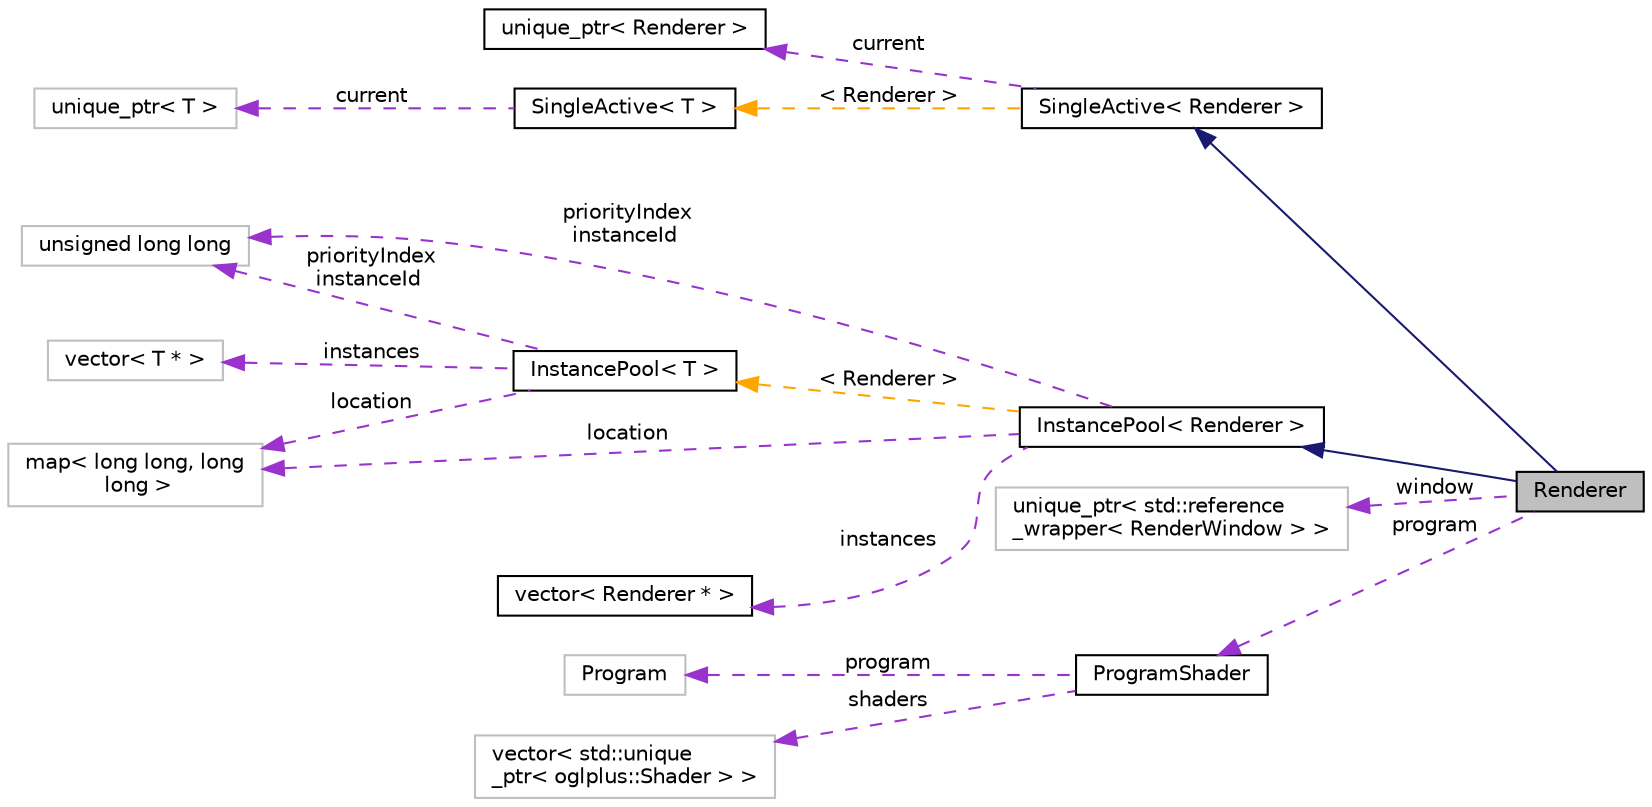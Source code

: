 digraph "Renderer"
{
 // INTERACTIVE_SVG=YES
 // LATEX_PDF_SIZE
  edge [fontname="Helvetica",fontsize="10",labelfontname="Helvetica",labelfontsize="10"];
  node [fontname="Helvetica",fontsize="10",shape=record];
  rankdir="LR";
  Node1 [label="Renderer",height=0.2,width=0.4,color="black", fillcolor="grey75", style="filled", fontcolor="black",tooltip="A base class for renderers. All the rendering logic should reside in the abstract method Render"];
  Node2 -> Node1 [dir="back",color="midnightblue",fontsize="10",style="solid",fontname="Helvetica"];
  Node2 [label="SingleActive\< Renderer \>",height=0.2,width=0.4,color="black", fillcolor="white", style="filled",URL="$class_single_active.html",tooltip=" "];
  Node3 -> Node2 [dir="back",color="darkorchid3",fontsize="10",style="dashed",label=" current" ,fontname="Helvetica"];
  Node3 [label="unique_ptr\< Renderer \>",height=0.2,width=0.4,color="black", fillcolor="white", style="filled",URL="$classstatic_01std_1_1unique__ptr_3_01_renderer_01_4.html",tooltip=" "];
  Node4 -> Node2 [dir="back",color="orange",fontsize="10",style="dashed",label=" \< Renderer \>" ,fontname="Helvetica"];
  Node4 [label="SingleActive\< T \>",height=0.2,width=0.4,color="black", fillcolor="white", style="filled",URL="$class_single_active.html",tooltip="Template class for set up a single instance of certain class as active, differentiating it from the r..."];
  Node5 -> Node4 [dir="back",color="darkorchid3",fontsize="10",style="dashed",label=" current" ,fontname="Helvetica"];
  Node5 [label="unique_ptr\< T \>",height=0.2,width=0.4,color="grey75", fillcolor="white", style="filled",tooltip=" "];
  Node6 -> Node1 [dir="back",color="midnightblue",fontsize="10",style="solid",fontname="Helvetica"];
  Node6 [label="InstancePool\< Renderer \>",height=0.2,width=0.4,color="black", fillcolor="white", style="filled",URL="$class_instance_pool.html",tooltip=" "];
  Node7 -> Node6 [dir="back",color="darkorchid3",fontsize="10",style="dashed",label=" priorityIndex\ninstanceId" ,fontname="Helvetica"];
  Node7 [label="unsigned long long",height=0.2,width=0.4,color="grey75", fillcolor="white", style="filled",tooltip=" "];
  Node8 -> Node6 [dir="back",color="darkorchid3",fontsize="10",style="dashed",label=" location" ,fontname="Helvetica"];
  Node8 [label="map\< long long, long\l long \>",height=0.2,width=0.4,color="grey75", fillcolor="white", style="filled",tooltip=" "];
  Node9 -> Node6 [dir="back",color="darkorchid3",fontsize="10",style="dashed",label=" instances" ,fontname="Helvetica"];
  Node9 [label="vector\< Renderer * \>",height=0.2,width=0.4,color="black", fillcolor="white", style="filled",URL="$classstatic_01std_1_1vector_3_01_renderer_01_5_01_4.html",tooltip=" "];
  Node10 -> Node6 [dir="back",color="orange",fontsize="10",style="dashed",label=" \< Renderer \>" ,fontname="Helvetica"];
  Node10 [label="InstancePool\< T \>",height=0.2,width=0.4,color="black", fillcolor="white", style="filled",URL="$class_instance_pool.html",tooltip="Stores all instaces of the inheriting class"];
  Node7 -> Node10 [dir="back",color="darkorchid3",fontsize="10",style="dashed",label=" priorityIndex\ninstanceId" ,fontname="Helvetica"];
  Node8 -> Node10 [dir="back",color="darkorchid3",fontsize="10",style="dashed",label=" location" ,fontname="Helvetica"];
  Node11 -> Node10 [dir="back",color="darkorchid3",fontsize="10",style="dashed",label=" instances" ,fontname="Helvetica"];
  Node11 [label="vector\< T * \>",height=0.2,width=0.4,color="grey75", fillcolor="white", style="filled",tooltip=" "];
  Node12 -> Node1 [dir="back",color="darkorchid3",fontsize="10",style="dashed",label=" window" ,fontname="Helvetica"];
  Node12 [label="unique_ptr\< std::reference\l_wrapper\< RenderWindow \> \>",height=0.2,width=0.4,color="grey75", fillcolor="white", style="filled",tooltip=" "];
  Node13 -> Node1 [dir="back",color="darkorchid3",fontsize="10",style="dashed",label=" program" ,fontname="Helvetica"];
  Node13 [label="ProgramShader",height=0.2,width=0.4,color="black", fillcolor="white", style="filled",URL="$class_program_shader.html",tooltip="Base class for each program shader used in deferred rendering"];
  Node14 -> Node13 [dir="back",color="darkorchid3",fontsize="10",style="dashed",label=" program" ,fontname="Helvetica"];
  Node14 [label="Program",height=0.2,width=0.4,color="grey75", fillcolor="white", style="filled",tooltip=" "];
  Node15 -> Node13 [dir="back",color="darkorchid3",fontsize="10",style="dashed",label=" shaders" ,fontname="Helvetica"];
  Node15 [label="vector\< std::unique\l_ptr\< oglplus::Shader \> \>",height=0.2,width=0.4,color="grey75", fillcolor="white", style="filled",tooltip=" "];
}
